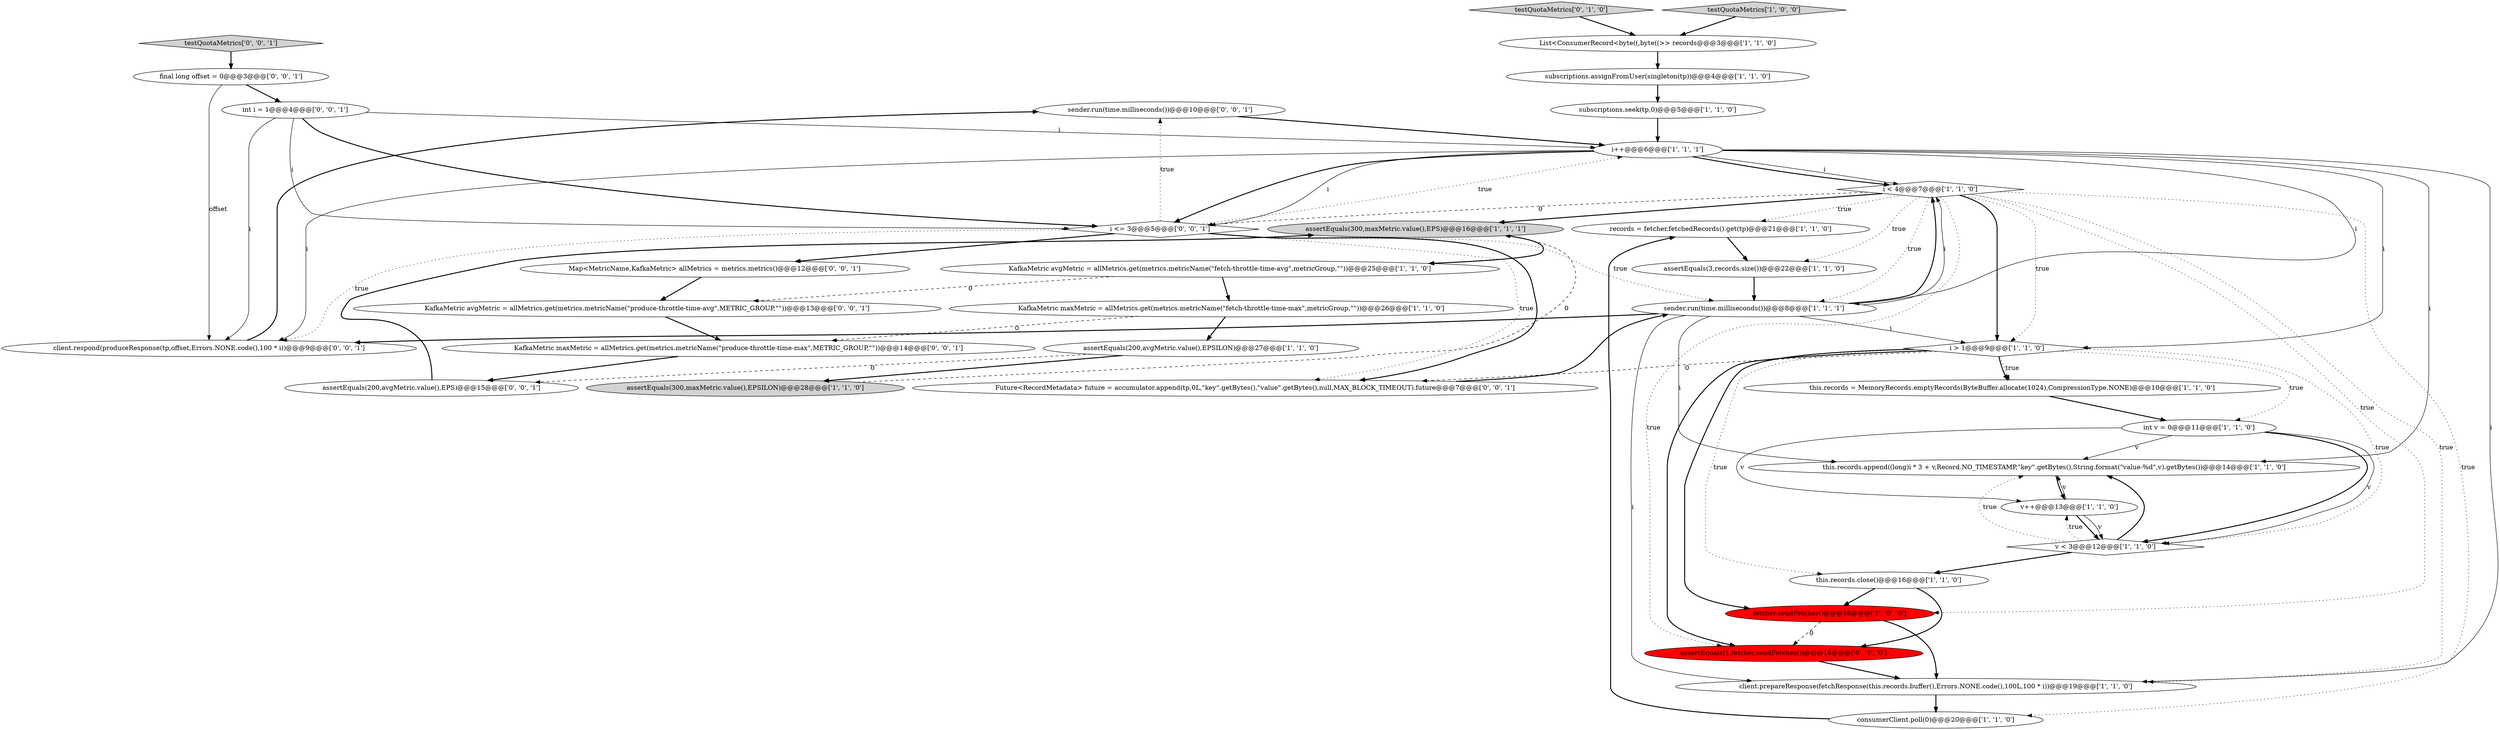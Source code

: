 digraph {
26 [style = filled, label = "sender.run(time.milliseconds())@@@10@@@['0', '0', '1']", fillcolor = white, shape = ellipse image = "AAA0AAABBB3BBB"];
31 [style = filled, label = "client.respond(produceResponse(tp,offset,Errors.NONE.code(),100 * i))@@@9@@@['0', '0', '1']", fillcolor = white, shape = ellipse image = "AAA0AAABBB3BBB"];
35 [style = filled, label = "KafkaMetric maxMetric = allMetrics.get(metrics.metricName(\"produce-throttle-time-max\",METRIC_GROUP,\"\"))@@@14@@@['0', '0', '1']", fillcolor = white, shape = ellipse image = "AAA0AAABBB3BBB"];
8 [style = filled, label = "i < 4@@@7@@@['1', '1', '0']", fillcolor = white, shape = diamond image = "AAA0AAABBB1BBB"];
10 [style = filled, label = "KafkaMetric avgMetric = allMetrics.get(metrics.metricName(\"fetch-throttle-time-avg\",metricGroup,\"\"))@@@25@@@['1', '1', '0']", fillcolor = white, shape = ellipse image = "AAA0AAABBB1BBB"];
25 [style = filled, label = "testQuotaMetrics['0', '1', '0']", fillcolor = lightgray, shape = diamond image = "AAA0AAABBB2BBB"];
4 [style = filled, label = "records = fetcher.fetchedRecords().get(tp)@@@21@@@['1', '1', '0']", fillcolor = white, shape = ellipse image = "AAA0AAABBB1BBB"];
6 [style = filled, label = "KafkaMetric maxMetric = allMetrics.get(metrics.metricName(\"fetch-throttle-time-max\",metricGroup,\"\"))@@@26@@@['1', '1', '0']", fillcolor = white, shape = ellipse image = "AAA0AAABBB1BBB"];
17 [style = filled, label = "assertEquals(300,maxMetric.value(),EPS)@@@16@@@['1', '1', '1']", fillcolor = lightgray, shape = ellipse image = "AAA0AAABBB1BBB"];
19 [style = filled, label = "fetcher.sendFetches()@@@18@@@['1', '0', '0']", fillcolor = red, shape = ellipse image = "AAA1AAABBB1BBB"];
27 [style = filled, label = "i <= 3@@@5@@@['0', '0', '1']", fillcolor = white, shape = diamond image = "AAA0AAABBB3BBB"];
21 [style = filled, label = "subscriptions.assignFromUser(singleton(tp))@@@4@@@['1', '1', '0']", fillcolor = white, shape = ellipse image = "AAA0AAABBB1BBB"];
7 [style = filled, label = "v++@@@13@@@['1', '1', '0']", fillcolor = white, shape = ellipse image = "AAA0AAABBB1BBB"];
28 [style = filled, label = "Map<MetricName,KafkaMetric> allMetrics = metrics.metrics()@@@12@@@['0', '0', '1']", fillcolor = white, shape = ellipse image = "AAA0AAABBB3BBB"];
9 [style = filled, label = "v < 3@@@12@@@['1', '1', '0']", fillcolor = white, shape = diamond image = "AAA0AAABBB1BBB"];
5 [style = filled, label = "i > 1@@@9@@@['1', '1', '0']", fillcolor = white, shape = diamond image = "AAA0AAABBB1BBB"];
30 [style = filled, label = "final long offset = 0@@@3@@@['0', '0', '1']", fillcolor = white, shape = ellipse image = "AAA0AAABBB3BBB"];
0 [style = filled, label = "i++@@@6@@@['1', '1', '1']", fillcolor = white, shape = ellipse image = "AAA0AAABBB1BBB"];
13 [style = filled, label = "client.prepareResponse(fetchResponse(this.records.buffer(),Errors.NONE.code(),100L,100 * i))@@@19@@@['1', '1', '0']", fillcolor = white, shape = ellipse image = "AAA0AAABBB1BBB"];
16 [style = filled, label = "this.records.append((long)i * 3 + v,Record.NO_TIMESTAMP,\"key\".getBytes(),String.format(\"value-%d\",v).getBytes())@@@14@@@['1', '1', '0']", fillcolor = white, shape = ellipse image = "AAA0AAABBB1BBB"];
3 [style = filled, label = "List<ConsumerRecord<byte((,byte((>> records@@@3@@@['1', '1', '0']", fillcolor = white, shape = ellipse image = "AAA0AAABBB1BBB"];
18 [style = filled, label = "assertEquals(200,avgMetric.value(),EPSILON)@@@27@@@['1', '1', '0']", fillcolor = white, shape = ellipse image = "AAA0AAABBB1BBB"];
36 [style = filled, label = "testQuotaMetrics['0', '0', '1']", fillcolor = lightgray, shape = diamond image = "AAA0AAABBB3BBB"];
32 [style = filled, label = "Future<RecordMetadata> future = accumulator.append(tp,0L,\"key\".getBytes(),\"value\".getBytes(),null,MAX_BLOCK_TIMEOUT).future@@@7@@@['0', '0', '1']", fillcolor = white, shape = ellipse image = "AAA0AAABBB3BBB"];
11 [style = filled, label = "assertEquals(3,records.size())@@@22@@@['1', '1', '0']", fillcolor = white, shape = ellipse image = "AAA0AAABBB1BBB"];
15 [style = filled, label = "this.records = MemoryRecords.emptyRecords(ByteBuffer.allocate(1024),CompressionType.NONE)@@@10@@@['1', '1', '0']", fillcolor = white, shape = ellipse image = "AAA0AAABBB1BBB"];
33 [style = filled, label = "int i = 1@@@4@@@['0', '0', '1']", fillcolor = white, shape = ellipse image = "AAA0AAABBB3BBB"];
2 [style = filled, label = "this.records.close()@@@16@@@['1', '1', '0']", fillcolor = white, shape = ellipse image = "AAA0AAABBB1BBB"];
34 [style = filled, label = "KafkaMetric avgMetric = allMetrics.get(metrics.metricName(\"produce-throttle-time-avg\",METRIC_GROUP,\"\"))@@@13@@@['0', '0', '1']", fillcolor = white, shape = ellipse image = "AAA0AAABBB3BBB"];
29 [style = filled, label = "assertEquals(200,avgMetric.value(),EPS)@@@15@@@['0', '0', '1']", fillcolor = white, shape = ellipse image = "AAA0AAABBB3BBB"];
20 [style = filled, label = "assertEquals(300,maxMetric.value(),EPSILON)@@@28@@@['1', '1', '0']", fillcolor = lightgray, shape = ellipse image = "AAA0AAABBB1BBB"];
14 [style = filled, label = "subscriptions.seek(tp,0)@@@5@@@['1', '1', '0']", fillcolor = white, shape = ellipse image = "AAA0AAABBB1BBB"];
22 [style = filled, label = "sender.run(time.milliseconds())@@@8@@@['1', '1', '1']", fillcolor = white, shape = ellipse image = "AAA0AAABBB1BBB"];
1 [style = filled, label = "consumerClient.poll(0)@@@20@@@['1', '1', '0']", fillcolor = white, shape = ellipse image = "AAA0AAABBB1BBB"];
24 [style = filled, label = "assertEquals(1,fetcher.sendFetches())@@@18@@@['0', '1', '0']", fillcolor = red, shape = ellipse image = "AAA1AAABBB2BBB"];
23 [style = filled, label = "testQuotaMetrics['1', '0', '0']", fillcolor = lightgray, shape = diamond image = "AAA0AAABBB1BBB"];
12 [style = filled, label = "int v = 0@@@11@@@['1', '1', '0']", fillcolor = white, shape = ellipse image = "AAA0AAABBB1BBB"];
32->22 [style = bold, label=""];
27->32 [style = dotted, label="true"];
27->32 [style = bold, label=""];
10->34 [style = dashed, label="0"];
27->28 [style = bold, label=""];
16->7 [style = bold, label=""];
5->15 [style = bold, label=""];
5->12 [style = dotted, label="true"];
12->9 [style = bold, label=""];
22->5 [style = solid, label="i"];
8->4 [style = dotted, label="true"];
9->16 [style = bold, label=""];
13->1 [style = bold, label=""];
6->35 [style = dashed, label="0"];
22->8 [style = bold, label=""];
7->9 [style = bold, label=""];
7->9 [style = solid, label="v"];
33->27 [style = solid, label="i"];
0->8 [style = bold, label=""];
12->16 [style = solid, label="v"];
8->22 [style = dotted, label="true"];
5->9 [style = dotted, label="true"];
22->16 [style = solid, label="i"];
12->9 [style = solid, label="v"];
2->24 [style = bold, label=""];
18->29 [style = dashed, label="0"];
33->31 [style = solid, label="i"];
1->4 [style = bold, label=""];
27->22 [style = dotted, label="true"];
9->2 [style = bold, label=""];
33->0 [style = solid, label="i"];
25->3 [style = bold, label=""];
0->27 [style = solid, label="i"];
23->3 [style = bold, label=""];
33->27 [style = bold, label=""];
12->7 [style = solid, label="v"];
8->17 [style = bold, label=""];
5->32 [style = dashed, label="0"];
18->20 [style = bold, label=""];
26->0 [style = bold, label=""];
36->30 [style = bold, label=""];
19->13 [style = bold, label=""];
0->8 [style = solid, label="i"];
30->31 [style = solid, label="offset"];
15->12 [style = bold, label=""];
34->35 [style = bold, label=""];
8->19 [style = dotted, label="true"];
24->13 [style = bold, label=""];
17->10 [style = bold, label=""];
29->17 [style = bold, label=""];
35->29 [style = bold, label=""];
30->33 [style = bold, label=""];
6->18 [style = bold, label=""];
5->15 [style = dotted, label="true"];
10->6 [style = bold, label=""];
0->22 [style = solid, label="i"];
8->24 [style = dotted, label="true"];
5->19 [style = bold, label=""];
31->26 [style = bold, label=""];
0->16 [style = solid, label="i"];
27->31 [style = dotted, label="true"];
5->24 [style = bold, label=""];
20->17 [style = dashed, label="0"];
11->22 [style = bold, label=""];
8->11 [style = dotted, label="true"];
3->21 [style = bold, label=""];
7->16 [style = solid, label="v"];
19->24 [style = dashed, label="0"];
8->13 [style = dotted, label="true"];
9->16 [style = dotted, label="true"];
9->7 [style = dotted, label="true"];
5->2 [style = dotted, label="true"];
21->14 [style = bold, label=""];
0->31 [style = solid, label="i"];
2->19 [style = bold, label=""];
28->34 [style = bold, label=""];
0->27 [style = bold, label=""];
0->13 [style = solid, label="i"];
27->26 [style = dotted, label="true"];
22->13 [style = solid, label="i"];
22->31 [style = bold, label=""];
0->5 [style = solid, label="i"];
8->1 [style = dotted, label="true"];
8->5 [style = bold, label=""];
14->0 [style = bold, label=""];
27->0 [style = dotted, label="true"];
8->5 [style = dotted, label="true"];
8->27 [style = dashed, label="0"];
4->11 [style = bold, label=""];
22->8 [style = solid, label="i"];
}
